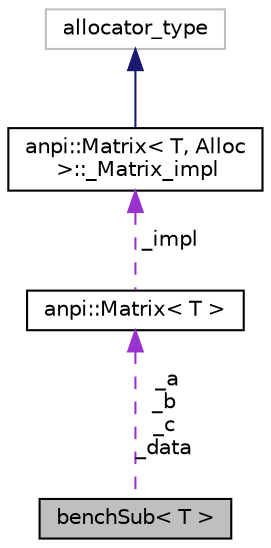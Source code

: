 digraph "benchSub&lt; T &gt;"
{
  edge [fontname="Helvetica",fontsize="10",labelfontname="Helvetica",labelfontsize="10"];
  node [fontname="Helvetica",fontsize="10",shape=record];
  Node5 [label="benchSub\< T \>",height=0.2,width=0.4,color="black", fillcolor="grey75", style="filled", fontcolor="black"];
  Node6 -> Node5 [dir="back",color="darkorchid3",fontsize="10",style="dashed",label=" _a\n_b\n_c\n_data" ,fontname="Helvetica"];
  Node6 [label="anpi::Matrix\< T \>",height=0.2,width=0.4,color="black", fillcolor="white", style="filled",URL="$de/dee/classanpi_1_1Matrix.html"];
  Node7 -> Node6 [dir="back",color="darkorchid3",fontsize="10",style="dashed",label=" _impl" ,fontname="Helvetica"];
  Node7 [label="anpi::Matrix\< T, Alloc\l \>::_Matrix_impl",height=0.2,width=0.4,color="black", fillcolor="white", style="filled",URL="$d8/df4/structanpi_1_1Matrix_1_1__Matrix__impl.html"];
  Node8 -> Node7 [dir="back",color="midnightblue",fontsize="10",style="solid",fontname="Helvetica"];
  Node8 [label="allocator_type",height=0.2,width=0.4,color="grey75", fillcolor="white", style="filled"];
}
